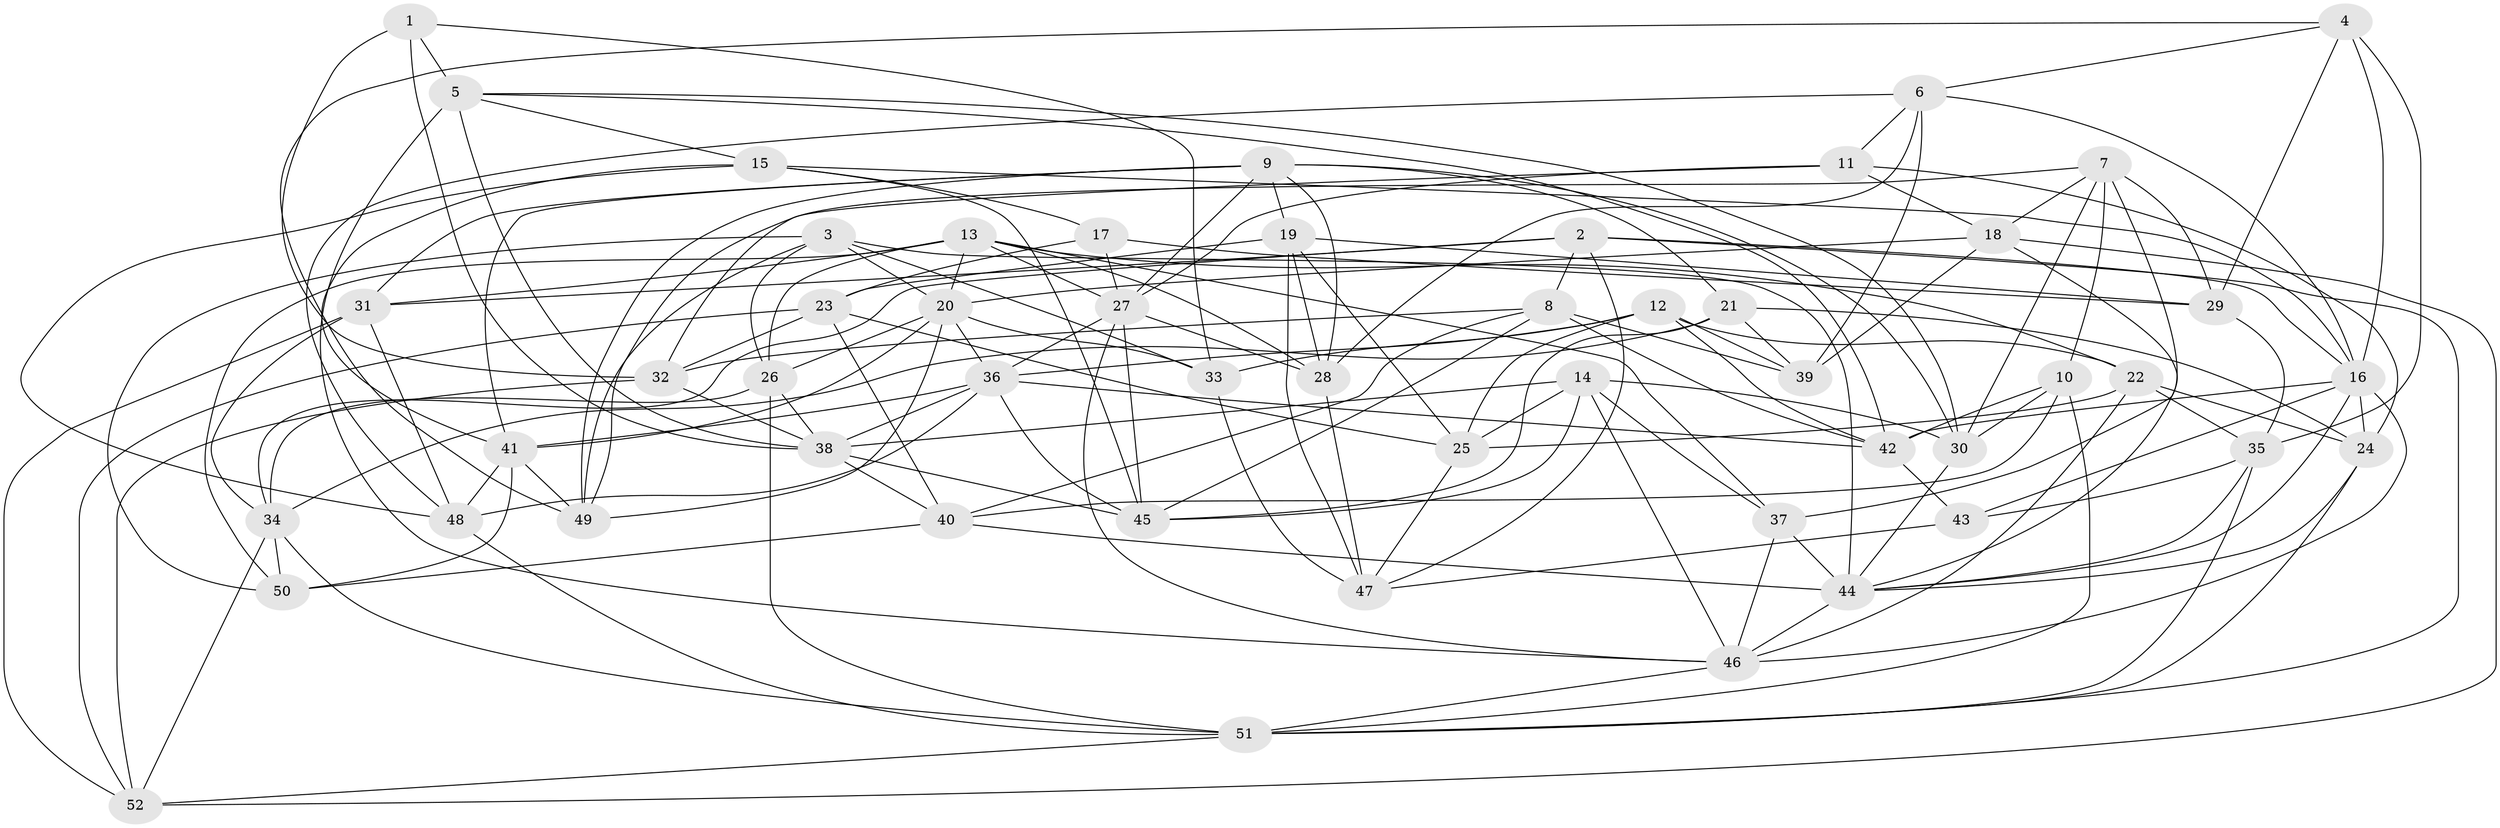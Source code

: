 // original degree distribution, {4: 1.0}
// Generated by graph-tools (version 1.1) at 2025/38/03/04/25 23:38:14]
// undirected, 52 vertices, 162 edges
graph export_dot {
  node [color=gray90,style=filled];
  1;
  2;
  3;
  4;
  5;
  6;
  7;
  8;
  9;
  10;
  11;
  12;
  13;
  14;
  15;
  16;
  17;
  18;
  19;
  20;
  21;
  22;
  23;
  24;
  25;
  26;
  27;
  28;
  29;
  30;
  31;
  32;
  33;
  34;
  35;
  36;
  37;
  38;
  39;
  40;
  41;
  42;
  43;
  44;
  45;
  46;
  47;
  48;
  49;
  50;
  51;
  52;
  1 -- 5 [weight=1.0];
  1 -- 32 [weight=1.0];
  1 -- 33 [weight=1.0];
  1 -- 38 [weight=1.0];
  2 -- 8 [weight=1.0];
  2 -- 16 [weight=1.0];
  2 -- 31 [weight=1.0];
  2 -- 34 [weight=1.0];
  2 -- 47 [weight=1.0];
  2 -- 51 [weight=1.0];
  3 -- 20 [weight=1.0];
  3 -- 26 [weight=1.0];
  3 -- 33 [weight=1.0];
  3 -- 44 [weight=1.0];
  3 -- 49 [weight=1.0];
  3 -- 50 [weight=1.0];
  4 -- 6 [weight=1.0];
  4 -- 16 [weight=1.0];
  4 -- 29 [weight=2.0];
  4 -- 35 [weight=1.0];
  4 -- 49 [weight=1.0];
  5 -- 15 [weight=1.0];
  5 -- 30 [weight=1.0];
  5 -- 38 [weight=1.0];
  5 -- 42 [weight=1.0];
  5 -- 46 [weight=1.0];
  6 -- 11 [weight=1.0];
  6 -- 16 [weight=1.0];
  6 -- 28 [weight=1.0];
  6 -- 39 [weight=1.0];
  6 -- 48 [weight=1.0];
  7 -- 10 [weight=1.0];
  7 -- 18 [weight=1.0];
  7 -- 29 [weight=1.0];
  7 -- 30 [weight=1.0];
  7 -- 37 [weight=1.0];
  7 -- 49 [weight=1.0];
  8 -- 32 [weight=1.0];
  8 -- 39 [weight=1.0];
  8 -- 40 [weight=1.0];
  8 -- 42 [weight=1.0];
  8 -- 45 [weight=1.0];
  9 -- 19 [weight=1.0];
  9 -- 21 [weight=1.0];
  9 -- 27 [weight=1.0];
  9 -- 28 [weight=1.0];
  9 -- 30 [weight=1.0];
  9 -- 31 [weight=1.0];
  9 -- 41 [weight=1.0];
  9 -- 49 [weight=1.0];
  10 -- 30 [weight=1.0];
  10 -- 40 [weight=1.0];
  10 -- 42 [weight=2.0];
  10 -- 51 [weight=1.0];
  11 -- 18 [weight=1.0];
  11 -- 24 [weight=1.0];
  11 -- 27 [weight=2.0];
  11 -- 32 [weight=1.0];
  12 -- 22 [weight=1.0];
  12 -- 25 [weight=1.0];
  12 -- 33 [weight=1.0];
  12 -- 36 [weight=1.0];
  12 -- 39 [weight=1.0];
  12 -- 42 [weight=1.0];
  13 -- 20 [weight=1.0];
  13 -- 22 [weight=1.0];
  13 -- 26 [weight=1.0];
  13 -- 27 [weight=1.0];
  13 -- 28 [weight=1.0];
  13 -- 31 [weight=1.0];
  13 -- 37 [weight=1.0];
  13 -- 50 [weight=1.0];
  14 -- 25 [weight=1.0];
  14 -- 30 [weight=1.0];
  14 -- 37 [weight=1.0];
  14 -- 38 [weight=1.0];
  14 -- 45 [weight=1.0];
  14 -- 46 [weight=1.0];
  15 -- 16 [weight=1.0];
  15 -- 17 [weight=1.0];
  15 -- 41 [weight=1.0];
  15 -- 45 [weight=1.0];
  15 -- 48 [weight=1.0];
  16 -- 24 [weight=1.0];
  16 -- 42 [weight=1.0];
  16 -- 43 [weight=2.0];
  16 -- 44 [weight=1.0];
  16 -- 46 [weight=1.0];
  17 -- 23 [weight=1.0];
  17 -- 27 [weight=1.0];
  17 -- 29 [weight=1.0];
  18 -- 20 [weight=1.0];
  18 -- 39 [weight=1.0];
  18 -- 44 [weight=1.0];
  18 -- 52 [weight=1.0];
  19 -- 23 [weight=1.0];
  19 -- 25 [weight=1.0];
  19 -- 28 [weight=1.0];
  19 -- 29 [weight=1.0];
  19 -- 47 [weight=1.0];
  20 -- 26 [weight=1.0];
  20 -- 33 [weight=1.0];
  20 -- 36 [weight=1.0];
  20 -- 41 [weight=1.0];
  20 -- 49 [weight=1.0];
  21 -- 24 [weight=1.0];
  21 -- 34 [weight=1.0];
  21 -- 39 [weight=2.0];
  21 -- 45 [weight=1.0];
  22 -- 24 [weight=1.0];
  22 -- 25 [weight=1.0];
  22 -- 35 [weight=1.0];
  22 -- 46 [weight=1.0];
  23 -- 25 [weight=1.0];
  23 -- 32 [weight=1.0];
  23 -- 40 [weight=1.0];
  23 -- 52 [weight=1.0];
  24 -- 44 [weight=1.0];
  24 -- 51 [weight=1.0];
  25 -- 47 [weight=1.0];
  26 -- 34 [weight=1.0];
  26 -- 38 [weight=1.0];
  26 -- 51 [weight=1.0];
  27 -- 28 [weight=1.0];
  27 -- 36 [weight=1.0];
  27 -- 45 [weight=2.0];
  27 -- 46 [weight=1.0];
  28 -- 47 [weight=1.0];
  29 -- 35 [weight=1.0];
  30 -- 44 [weight=1.0];
  31 -- 34 [weight=1.0];
  31 -- 48 [weight=1.0];
  31 -- 52 [weight=1.0];
  32 -- 38 [weight=1.0];
  32 -- 52 [weight=1.0];
  33 -- 47 [weight=2.0];
  34 -- 50 [weight=1.0];
  34 -- 51 [weight=2.0];
  34 -- 52 [weight=1.0];
  35 -- 43 [weight=1.0];
  35 -- 44 [weight=1.0];
  35 -- 51 [weight=1.0];
  36 -- 38 [weight=1.0];
  36 -- 41 [weight=1.0];
  36 -- 42 [weight=1.0];
  36 -- 45 [weight=1.0];
  36 -- 48 [weight=1.0];
  37 -- 44 [weight=2.0];
  37 -- 46 [weight=1.0];
  38 -- 40 [weight=1.0];
  38 -- 45 [weight=1.0];
  40 -- 44 [weight=1.0];
  40 -- 50 [weight=1.0];
  41 -- 48 [weight=1.0];
  41 -- 49 [weight=1.0];
  41 -- 50 [weight=2.0];
  42 -- 43 [weight=1.0];
  43 -- 47 [weight=2.0];
  44 -- 46 [weight=1.0];
  46 -- 51 [weight=1.0];
  48 -- 51 [weight=1.0];
  51 -- 52 [weight=1.0];
}
